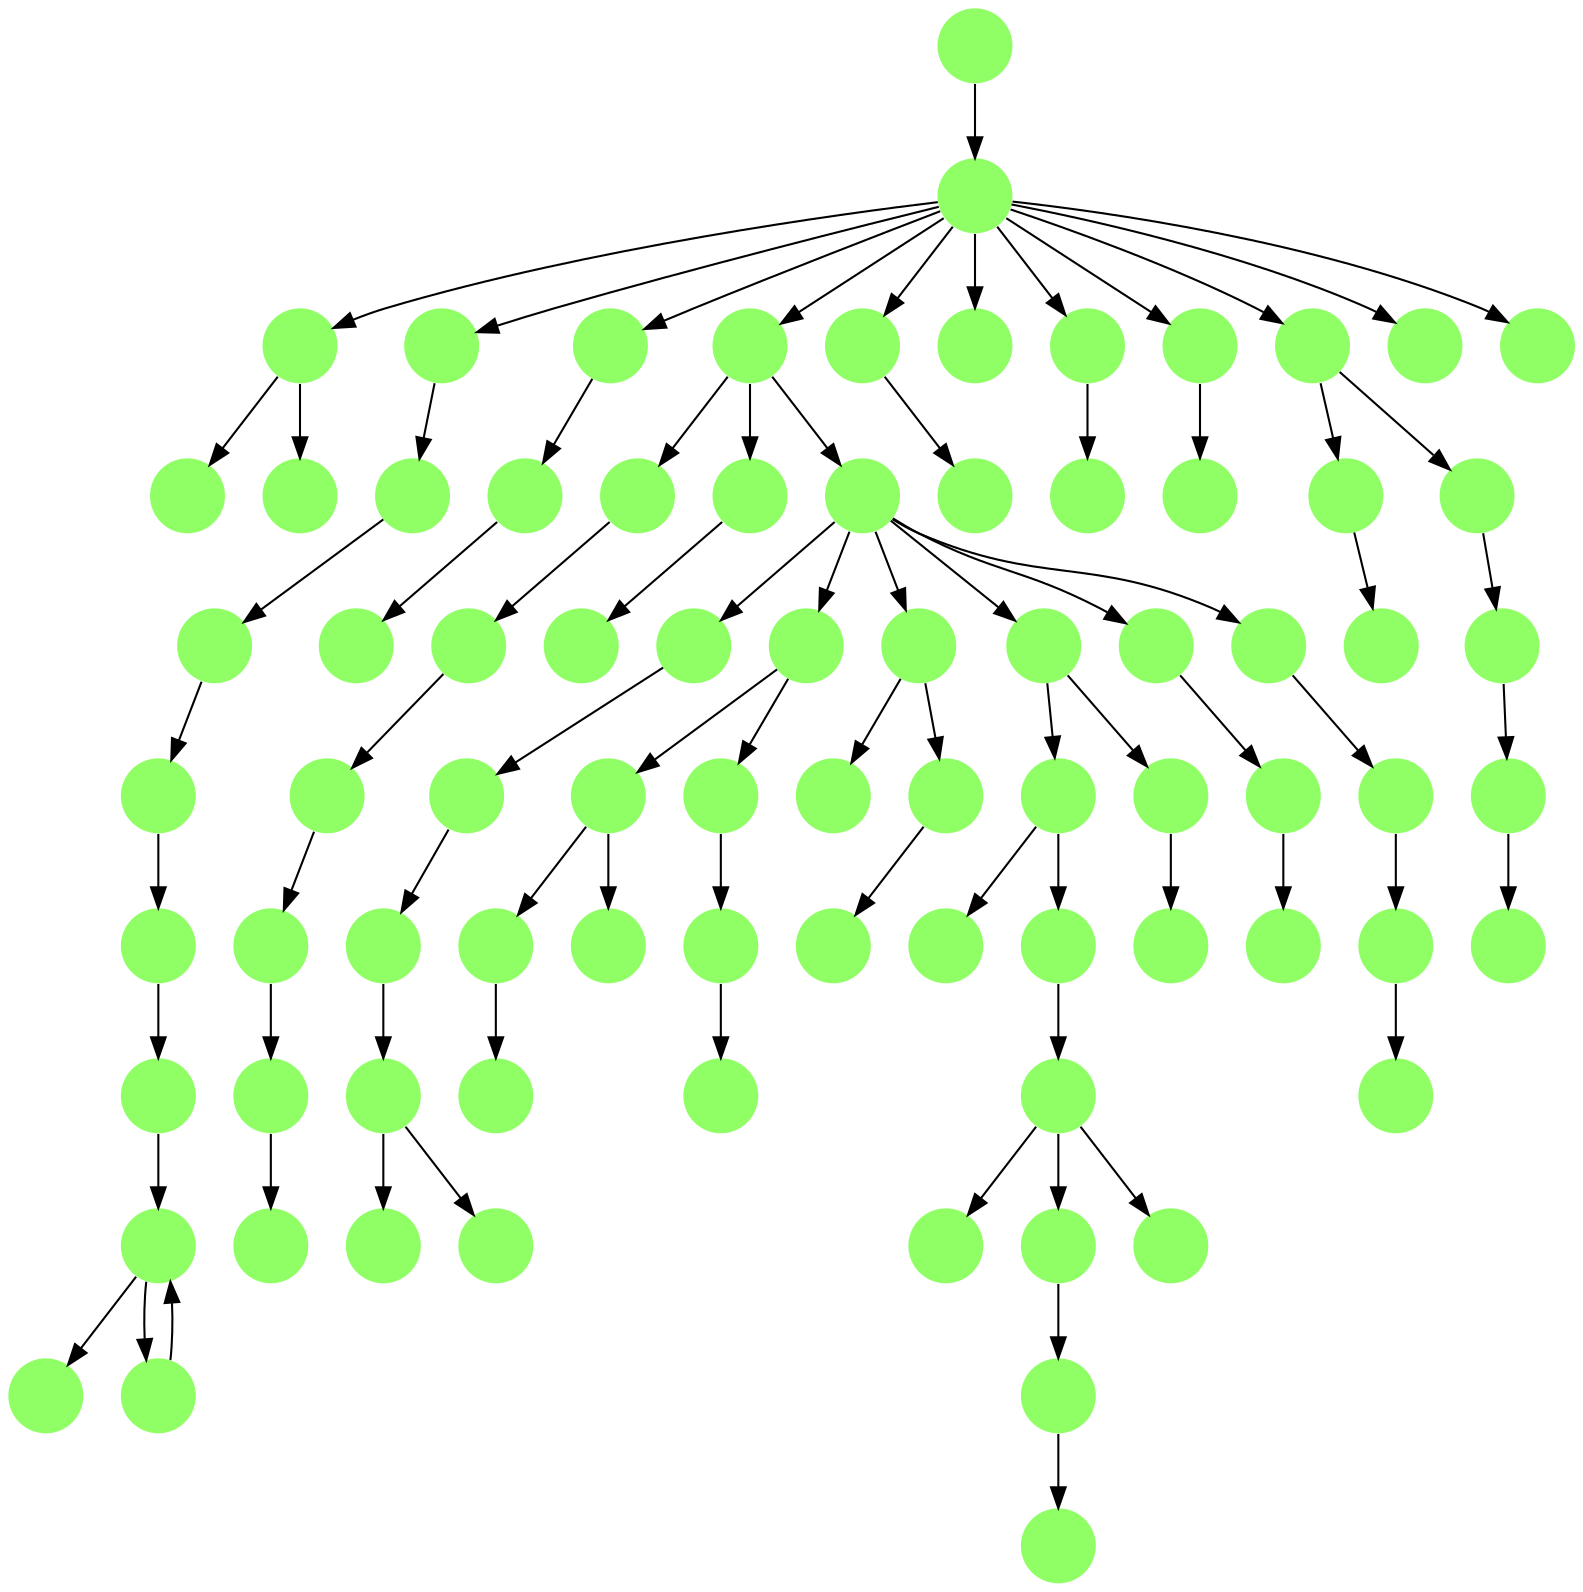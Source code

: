 digraph{
0 [tooltip = "M", penwidth = 0, style = filled, fillcolor = "#90ff66", shape = circle, label = ""]
1 [tooltip = "M", penwidth = 0, style = filled, fillcolor = "#90ff66", shape = circle, label = ""]
2 [tooltip = "M", penwidth = 0, style = filled, fillcolor = "#90ff66", shape = circle, label = ""]
3 [tooltip = "M", penwidth = 0, style = filled, fillcolor = "#90ff66", shape = circle, label = ""]
4 [tooltip = "M", penwidth = 0, style = filled, fillcolor = "#90ff66", shape = circle, label = ""]
5 [tooltip = "M", penwidth = 0, style = filled, fillcolor = "#90ff66", shape = circle, label = ""]
6 [tooltip = "M", penwidth = 0, style = filled, fillcolor = "#90ff66", shape = circle, label = ""]
7 [tooltip = "M", penwidth = 0, style = filled, fillcolor = "#90ff66", shape = circle, label = ""]
8 [tooltip = "M", penwidth = 0, style = filled, fillcolor = "#90ff66", shape = circle, label = ""]
9 [tooltip = "M", penwidth = 0, style = filled, fillcolor = "#90ff66", shape = circle, label = ""]
10 [tooltip = "M", penwidth = 0, style = filled, fillcolor = "#90ff66", shape = circle, label = ""]
11 [tooltip = "M", penwidth = 0, style = filled, fillcolor = "#90ff66", shape = circle, label = ""]
12 [tooltip = "M", penwidth = 0, style = filled, fillcolor = "#90ff66", shape = circle, label = ""]
13 [tooltip = "M", penwidth = 0, style = filled, fillcolor = "#90ff66", shape = circle, label = ""]
14 [tooltip = "M", penwidth = 0, style = filled, fillcolor = "#90ff66", shape = circle, label = ""]
15 [tooltip = "M", penwidth = 0, style = filled, fillcolor = "#90ff66", shape = circle, label = ""]
16 [tooltip = "M", penwidth = 0, style = filled, fillcolor = "#90ff66", shape = circle, label = ""]
17 [tooltip = "M", penwidth = 0, style = filled, fillcolor = "#90ff66", shape = circle, label = ""]
18 [tooltip = "M", penwidth = 0, style = filled, fillcolor = "#90ff66", shape = circle, label = ""]
19 [tooltip = "M", penwidth = 0, style = filled, fillcolor = "#90ff66", shape = circle, label = ""]
20 [tooltip = "M", penwidth = 0, style = filled, fillcolor = "#90ff66", shape = circle, label = ""]
21 [tooltip = "M", penwidth = 0, style = filled, fillcolor = "#90ff66", shape = circle, label = ""]
22 [tooltip = "M", penwidth = 0, style = filled, fillcolor = "#90ff66", shape = circle, label = ""]
23 [tooltip = "M", penwidth = 0, style = filled, fillcolor = "#90ff66", shape = circle, label = ""]
24 [tooltip = "M", penwidth = 0, style = filled, fillcolor = "#90ff66", shape = circle, label = ""]
25 [tooltip = "M", penwidth = 0, style = filled, fillcolor = "#90ff66", shape = circle, label = ""]
26 [tooltip = "M", penwidth = 0, style = filled, fillcolor = "#90ff66", shape = circle, label = ""]
27 [tooltip = "M", penwidth = 0, style = filled, fillcolor = "#90ff66", shape = circle, label = ""]
28 [tooltip = "M", penwidth = 0, style = filled, fillcolor = "#90ff66", shape = circle, label = ""]
29 [tooltip = "M", penwidth = 0, style = filled, fillcolor = "#90ff66", shape = circle, label = ""]
30 [tooltip = "M", penwidth = 0, style = filled, fillcolor = "#90ff66", shape = circle, label = ""]
31 [tooltip = "M", penwidth = 0, style = filled, fillcolor = "#90ff66", shape = circle, label = ""]
32 [tooltip = "M", penwidth = 0, style = filled, fillcolor = "#90ff66", shape = circle, label = ""]
33 [tooltip = "M", penwidth = 0, style = filled, fillcolor = "#90ff66", shape = circle, label = ""]
34 [tooltip = "M", penwidth = 0, style = filled, fillcolor = "#90ff66", shape = circle, label = ""]
35 [tooltip = "M", penwidth = 0, style = filled, fillcolor = "#90ff66", shape = circle, label = ""]
36 [tooltip = "M", penwidth = 0, style = filled, fillcolor = "#90ff66", shape = circle, label = ""]
37 [tooltip = "M", penwidth = 0, style = filled, fillcolor = "#90ff66", shape = circle, label = ""]
38 [tooltip = "M", penwidth = 0, style = filled, fillcolor = "#90ff66", shape = circle, label = ""]
39 [tooltip = "M", penwidth = 0, style = filled, fillcolor = "#90ff66", shape = circle, label = ""]
40 [tooltip = "M", penwidth = 0, style = filled, fillcolor = "#90ff66", shape = circle, label = ""]
41 [tooltip = "M", penwidth = 0, style = filled, fillcolor = "#90ff66", shape = circle, label = ""]
42 [tooltip = "M", penwidth = 0, style = filled, fillcolor = "#90ff66", shape = circle, label = ""]
43 [tooltip = "M", penwidth = 0, style = filled, fillcolor = "#90ff66", shape = circle, label = ""]
44 [tooltip = "M", penwidth = 0, style = filled, fillcolor = "#90ff66", shape = circle, label = ""]
45 [tooltip = "M", penwidth = 0, style = filled, fillcolor = "#90ff66", shape = circle, label = ""]
46 [tooltip = "M", penwidth = 0, style = filled, fillcolor = "#90ff66", shape = circle, label = ""]
47 [tooltip = "M", penwidth = 0, style = filled, fillcolor = "#90ff66", shape = circle, label = ""]
48 [tooltip = "M", penwidth = 0, style = filled, fillcolor = "#90ff66", shape = circle, label = ""]
49 [tooltip = "M", penwidth = 0, style = filled, fillcolor = "#90ff66", shape = circle, label = ""]
50 [tooltip = "M", penwidth = 0, style = filled, fillcolor = "#90ff66", shape = circle, label = ""]
51 [tooltip = "M", penwidth = 0, style = filled, fillcolor = "#90ff66", shape = circle, label = ""]
52 [tooltip = "M", penwidth = 0, style = filled, fillcolor = "#90ff66", shape = circle, label = ""]
53 [tooltip = "M", penwidth = 0, style = filled, fillcolor = "#90ff66", shape = circle, label = ""]
54 [tooltip = "M", penwidth = 0, style = filled, fillcolor = "#90ff66", shape = circle, label = ""]
55 [tooltip = "M", penwidth = 0, style = filled, fillcolor = "#90ff66", shape = circle, label = ""]
56 [tooltip = "M", penwidth = 0, style = filled, fillcolor = "#90ff66", shape = circle, label = ""]
57 [tooltip = "M", penwidth = 0, style = filled, fillcolor = "#90ff66", shape = circle, label = ""]
58 [tooltip = "M", penwidth = 0, style = filled, fillcolor = "#90ff66", shape = circle, label = ""]
59 [tooltip = "M", penwidth = 0, style = filled, fillcolor = "#90ff66", shape = circle, label = ""]
60 [tooltip = "M", penwidth = 0, style = filled, fillcolor = "#90ff66", shape = circle, label = ""]
61 [tooltip = "M", penwidth = 0, style = filled, fillcolor = "#90ff66", shape = circle, label = ""]
62 [tooltip = "M", penwidth = 0, style = filled, fillcolor = "#90ff66", shape = circle, label = ""]
63 [tooltip = "M", penwidth = 0, style = filled, fillcolor = "#90ff66", shape = circle, label = ""]
64 [tooltip = "M", penwidth = 0, style = filled, fillcolor = "#90ff66", shape = circle, label = ""]
65 [tooltip = "M", penwidth = 0, style = filled, fillcolor = "#90ff66", shape = circle, label = ""]
66 [tooltip = "M", penwidth = 0, style = filled, fillcolor = "#90ff66", shape = circle, label = ""]
67 [tooltip = "M", penwidth = 0, style = filled, fillcolor = "#90ff66", shape = circle, label = ""]
68 [tooltip = "M", penwidth = 0, style = filled, fillcolor = "#90ff66", shape = circle, label = ""]
69 [tooltip = "M", penwidth = 0, style = filled, fillcolor = "#90ff66", shape = circle, label = ""]
70 [tooltip = "M", penwidth = 0, style = filled, fillcolor = "#90ff66", shape = circle, label = ""]
71 [tooltip = "M", penwidth = 0, style = filled, fillcolor = "#90ff66", shape = circle, label = ""]
72 [tooltip = "M", penwidth = 0, style = filled, fillcolor = "#90ff66", shape = circle, label = ""]
73 [tooltip = "M", penwidth = 0, style = filled, fillcolor = "#90ff66", shape = circle, label = ""]
74 [tooltip = "M", penwidth = 0, style = filled, fillcolor = "#90ff66", shape = circle, label = ""]
75 [tooltip = "M", penwidth = 0, style = filled, fillcolor = "#90ff66", shape = circle, label = ""]
76 [tooltip = "M", penwidth = 0, style = filled, fillcolor = "#90ff66", shape = circle, label = ""]
77 [tooltip = "M", penwidth = 0, style = filled, fillcolor = "#90ff66", shape = circle, label = ""]
78 [tooltip = "M", penwidth = 0, style = filled, fillcolor = "#90ff66", shape = circle, label = ""]
79 [tooltip = "M", penwidth = 0, style = filled, fillcolor = "#90ff66", shape = circle, label = ""]
57 -> 61
15 -> 21
78 -> 11
11 -> 39
3 -> 0
11 -> 40
25 -> 47
15 -> 32
15 -> 31
50 -> 49
64 -> 38
15 -> 52
1 -> 3
66 -> 6
25 -> 1
23 -> 37
76 -> 77
55 -> 44
15 -> 19
2 -> 5
10 -> 18
47 -> 46
30 -> 13
60 -> 56
68 -> 29
14 -> 66
6 -> 7
18 -> 12
62 -> 60
74 -> 71
41 -> 53
15 -> 30
72 -> 74
19 -> 75
51 -> 16
67 -> 64
47 -> 8
36 -> 35
52 -> 50
16 -> 51
46 -> 54
60 -> 57
65 -> 33
45 -> 43
24 -> 9
5 -> 4
47 -> 68
15 -> 25
17 -> 10
22 -> 17
46 -> 76
12 -> 16
16 -> 26
15 -> 41
34 -> 15
19 -> 42
47 -> 14
25 -> 28
71 -> 73
28 -> 69
52 -> 55
15 -> 24
27 -> 78
32 -> 70
21 -> 22
14 -> 23
29 -> 20
67 -> 65
23 -> 36
15 -> 63
0 -> 2
44 -> 45
9 -> 48
47 -> 72
60 -> 59
47 -> 67
64 -> 62
8 -> 27
61 -> 58
15 -> 79
}